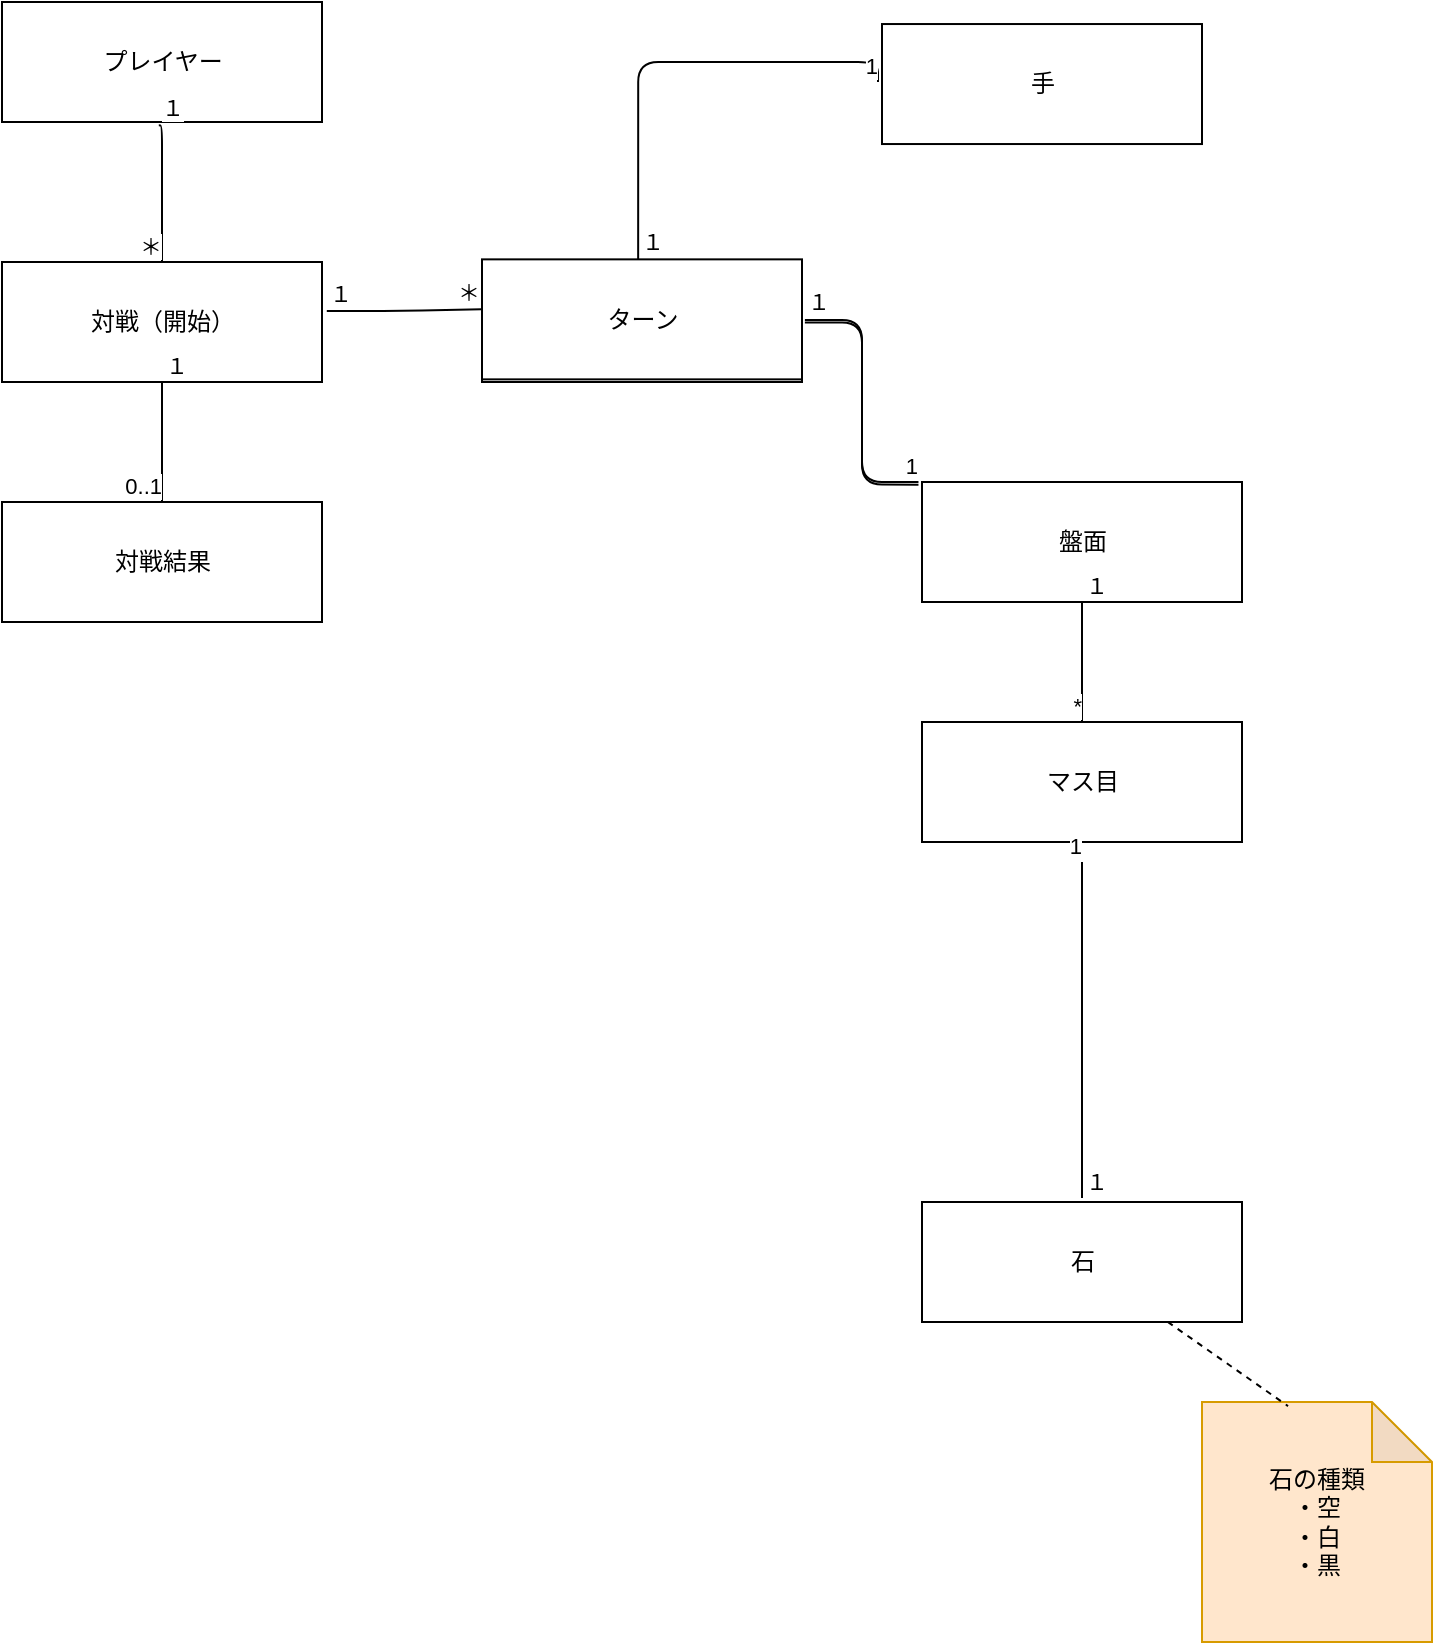 <mxfile>
    <diagram id="B46cBotvIP3PlwZSdfoR" name="Page-1">
        <mxGraphModel dx="723" dy="825" grid="1" gridSize="10" guides="1" tooltips="1" connect="0" arrows="1" fold="1" page="1" pageScale="1" pageWidth="850" pageHeight="1100" math="0" shadow="0">
            <root>
                <mxCell id="0"/>
                <mxCell id="1" parent="0"/>
                <mxCell id="2" value="対戦（開始）" style="html=1;" parent="1" vertex="1">
                    <mxGeometry x="70" y="300" width="160" height="60" as="geometry"/>
                </mxCell>
                <mxCell id="3" value="盤面" style="html=1;" parent="1" vertex="1">
                    <mxGeometry x="530" y="410" width="160" height="60" as="geometry"/>
                </mxCell>
                <mxCell id="4" value="プレイヤー" style="html=1;" parent="1" vertex="1">
                    <mxGeometry x="70" y="170" width="160" height="60" as="geometry"/>
                </mxCell>
                <mxCell id="5" value="石" style="html=1;" parent="1" vertex="1">
                    <mxGeometry x="530" y="770" width="160" height="60" as="geometry"/>
                </mxCell>
                <mxCell id="6" value="石の種類&lt;br&gt;・空&lt;br&gt;・白&lt;br&gt;・黒" style="shape=note;whiteSpace=wrap;html=1;backgroundOutline=1;darkOpacity=0.05;fillColor=#ffe6cc;strokeColor=#d79b00;" parent="1" vertex="1">
                    <mxGeometry x="670" y="870" width="115" height="120" as="geometry"/>
                </mxCell>
                <mxCell id="7" value="" style="endArrow=none;dashed=1;html=1;entryX=0.374;entryY=0.017;entryDx=0;entryDy=0;entryPerimeter=0;" parent="1" source="5" target="6" edge="1">
                    <mxGeometry width="50" height="50" relative="1" as="geometry">
                        <mxPoint x="240" y="450" as="sourcePoint"/>
                        <mxPoint x="290" y="400" as="targetPoint"/>
                    </mxGeometry>
                </mxCell>
                <mxCell id="8" value="" style="endArrow=none;html=1;edgeStyle=orthogonalEdgeStyle;exitX=0.49;exitY=1.028;exitDx=0;exitDy=0;exitPerimeter=0;entryX=0.5;entryY=0;entryDx=0;entryDy=0;entryPerimeter=0;" parent="1" source="4" target="2" edge="1">
                    <mxGeometry x="0.31" relative="1" as="geometry">
                        <mxPoint x="140" y="270" as="sourcePoint"/>
                        <mxPoint x="300" y="270" as="targetPoint"/>
                        <Array as="points">
                            <mxPoint x="150" y="232"/>
                        </Array>
                        <mxPoint as="offset"/>
                    </mxGeometry>
                </mxCell>
                <mxCell id="9" value="１" style="edgeLabel;resizable=0;html=1;align=left;verticalAlign=bottom;" parent="8" connectable="0" vertex="1">
                    <mxGeometry x="-1" relative="1" as="geometry"/>
                </mxCell>
                <mxCell id="10" value="＊" style="edgeLabel;resizable=0;html=1;align=right;verticalAlign=bottom;" parent="8" connectable="0" vertex="1">
                    <mxGeometry x="1" relative="1" as="geometry"/>
                </mxCell>
                <mxCell id="11" value="対戦結果" style="html=1;" parent="1" vertex="1">
                    <mxGeometry x="70" y="420" width="160" height="60" as="geometry"/>
                </mxCell>
                <mxCell id="13" value="" style="endArrow=none;html=1;edgeStyle=orthogonalEdgeStyle;entryX=0.5;entryY=0;entryDx=0;entryDy=0;entryPerimeter=0;" parent="1" source="2" target="11" edge="1">
                    <mxGeometry x="-0.048" relative="1" as="geometry">
                        <mxPoint x="150" y="400" as="sourcePoint"/>
                        <mxPoint x="159" y="430" as="targetPoint"/>
                        <mxPoint as="offset"/>
                    </mxGeometry>
                </mxCell>
                <mxCell id="14" value="１" style="edgeLabel;resizable=0;html=1;align=left;verticalAlign=bottom;" parent="13" connectable="0" vertex="1">
                    <mxGeometry x="-1" relative="1" as="geometry"/>
                </mxCell>
                <mxCell id="15" value="0..1" style="edgeLabel;resizable=0;html=1;align=right;verticalAlign=bottom;" parent="13" connectable="0" vertex="1">
                    <mxGeometry x="1" relative="1" as="geometry"/>
                </mxCell>
                <mxCell id="16" value="ターン" style="html=1;" parent="1" vertex="1">
                    <mxGeometry x="310" y="300" width="160" height="60" as="geometry"/>
                </mxCell>
                <mxCell id="17" value="" style="endArrow=none;html=1;edgeStyle=orthogonalEdgeStyle;exitX=1.015;exitY=0.408;exitDx=0;exitDy=0;exitPerimeter=0;entryX=-0.001;entryY=0.394;entryDx=0;entryDy=0;entryPerimeter=0;" parent="1" source="2" target="16" edge="1">
                    <mxGeometry x="0.493" y="4" relative="1" as="geometry">
                        <mxPoint x="360.0" y="241.02" as="sourcePoint"/>
                        <mxPoint x="280" y="325" as="targetPoint"/>
                        <mxPoint as="offset"/>
                    </mxGeometry>
                </mxCell>
                <mxCell id="18" value="１" style="edgeLabel;resizable=0;html=1;align=left;verticalAlign=bottom;" parent="17" connectable="0" vertex="1">
                    <mxGeometry x="-1" relative="1" as="geometry"/>
                </mxCell>
                <mxCell id="19" value="＊" style="edgeLabel;resizable=0;html=1;align=right;verticalAlign=bottom;" parent="17" connectable="0" vertex="1">
                    <mxGeometry x="1" relative="1" as="geometry"/>
                </mxCell>
                <mxCell id="21" value="" style="endArrow=none;html=1;edgeStyle=orthogonalEdgeStyle;exitX=1.009;exitY=0.505;exitDx=0;exitDy=0;exitPerimeter=0;entryX=-0.011;entryY=0.022;entryDx=0;entryDy=0;entryPerimeter=0;" parent="1" source="16" target="3" edge="1">
                    <mxGeometry x="0.493" y="4" relative="1" as="geometry">
                        <mxPoint x="242.4" y="334.48" as="sourcePoint"/>
                        <mxPoint x="500" y="420" as="targetPoint"/>
                        <mxPoint as="offset"/>
                        <Array as="points">
                            <mxPoint x="500" y="330"/>
                            <mxPoint x="500" y="411"/>
                        </Array>
                    </mxGeometry>
                </mxCell>
                <mxCell id="22" value="１" style="edgeLabel;resizable=0;html=1;align=left;verticalAlign=bottom;" parent="21" connectable="0" vertex="1">
                    <mxGeometry x="-1" relative="1" as="geometry"/>
                </mxCell>
                <mxCell id="23" value="1" style="edgeLabel;resizable=0;html=1;align=right;verticalAlign=bottom;" parent="21" connectable="0" vertex="1">
                    <mxGeometry x="1" relative="1" as="geometry"/>
                </mxCell>
                <mxCell id="24" value="マス目" style="html=1;" parent="1" vertex="1">
                    <mxGeometry x="530" y="530" width="160" height="60" as="geometry"/>
                </mxCell>
                <mxCell id="25" value="" style="endArrow=none;html=1;edgeStyle=orthogonalEdgeStyle;entryX=0.5;entryY=0;entryDx=0;entryDy=0;entryPerimeter=0;" parent="1" source="3" target="24" edge="1">
                    <mxGeometry x="0.493" y="4" relative="1" as="geometry">
                        <mxPoint x="641.6" y="478.98" as="sourcePoint"/>
                        <mxPoint x="670" y="520" as="targetPoint"/>
                        <mxPoint as="offset"/>
                        <Array as="points"/>
                    </mxGeometry>
                </mxCell>
                <mxCell id="26" value="１" style="edgeLabel;resizable=0;html=1;align=left;verticalAlign=bottom;" parent="25" connectable="0" vertex="1">
                    <mxGeometry x="-1" relative="1" as="geometry"/>
                </mxCell>
                <mxCell id="27" value="*" style="edgeLabel;resizable=0;html=1;align=right;verticalAlign=bottom;" parent="25" connectable="0" vertex="1">
                    <mxGeometry x="1" relative="1" as="geometry"/>
                </mxCell>
                <mxCell id="28" value="" style="endArrow=none;html=1;edgeStyle=orthogonalEdgeStyle;" parent="1" edge="1">
                    <mxGeometry x="0.493" y="4" relative="1" as="geometry">
                        <mxPoint x="610" y="768" as="sourcePoint"/>
                        <mxPoint x="610" y="600" as="targetPoint"/>
                        <mxPoint as="offset"/>
                        <Array as="points">
                            <mxPoint x="610" y="768"/>
                        </Array>
                    </mxGeometry>
                </mxCell>
                <mxCell id="29" value="１" style="edgeLabel;resizable=0;html=1;align=left;verticalAlign=bottom;" parent="28" connectable="0" vertex="1">
                    <mxGeometry x="-1" relative="1" as="geometry"/>
                </mxCell>
                <mxCell id="30" value="1" style="edgeLabel;resizable=0;html=1;align=right;verticalAlign=bottom;" parent="28" connectable="0" vertex="1">
                    <mxGeometry x="1" relative="1" as="geometry"/>
                </mxCell>
                <mxCell id="31" value="ターン" style="html=1;" vertex="1" parent="1">
                    <mxGeometry x="310" y="298.68" width="160" height="60" as="geometry"/>
                </mxCell>
                <mxCell id="32" value="" style="endArrow=none;html=1;edgeStyle=orthogonalEdgeStyle;exitX=1.009;exitY=0.505;exitDx=0;exitDy=0;exitPerimeter=0;entryX=-0.011;entryY=0.022;entryDx=0;entryDy=0;entryPerimeter=0;" edge="1" source="31" parent="1">
                    <mxGeometry x="0.493" y="4" relative="1" as="geometry">
                        <mxPoint x="242.4" y="333.16" as="sourcePoint"/>
                        <mxPoint x="528.24" y="410.0" as="targetPoint"/>
                        <mxPoint as="offset"/>
                        <Array as="points">
                            <mxPoint x="500" y="328.68"/>
                            <mxPoint x="500" y="409.68"/>
                        </Array>
                    </mxGeometry>
                </mxCell>
                <mxCell id="33" value="１" style="edgeLabel;resizable=0;html=1;align=left;verticalAlign=bottom;" connectable="0" vertex="1" parent="32">
                    <mxGeometry x="-1" relative="1" as="geometry"/>
                </mxCell>
                <mxCell id="34" value="1" style="edgeLabel;resizable=0;html=1;align=right;verticalAlign=bottom;" connectable="0" vertex="1" parent="32">
                    <mxGeometry x="1" relative="1" as="geometry"/>
                </mxCell>
                <mxCell id="40" value="手" style="html=1;" vertex="1" parent="1">
                    <mxGeometry x="510" y="181.02" width="160" height="60" as="geometry"/>
                </mxCell>
                <mxCell id="41" value="" style="endArrow=none;html=1;edgeStyle=orthogonalEdgeStyle;exitX=0.488;exitY=0.005;exitDx=0;exitDy=0;exitPerimeter=0;" edge="1" parent="1" source="31">
                    <mxGeometry x="0.493" y="4" relative="1" as="geometry">
                        <mxPoint x="451.44" y="100.0" as="sourcePoint"/>
                        <mxPoint x="508" y="210" as="targetPoint"/>
                        <mxPoint as="offset"/>
                        <Array as="points">
                            <mxPoint x="388" y="200"/>
                            <mxPoint x="508" y="200"/>
                        </Array>
                    </mxGeometry>
                </mxCell>
                <mxCell id="42" value="１" style="edgeLabel;resizable=0;html=1;align=left;verticalAlign=bottom;" connectable="0" vertex="1" parent="41">
                    <mxGeometry x="-1" relative="1" as="geometry"/>
                </mxCell>
                <mxCell id="43" value="1" style="edgeLabel;resizable=0;html=1;align=right;verticalAlign=bottom;" connectable="0" vertex="1" parent="41">
                    <mxGeometry x="1" relative="1" as="geometry"/>
                </mxCell>
            </root>
        </mxGraphModel>
    </diagram>
</mxfile>